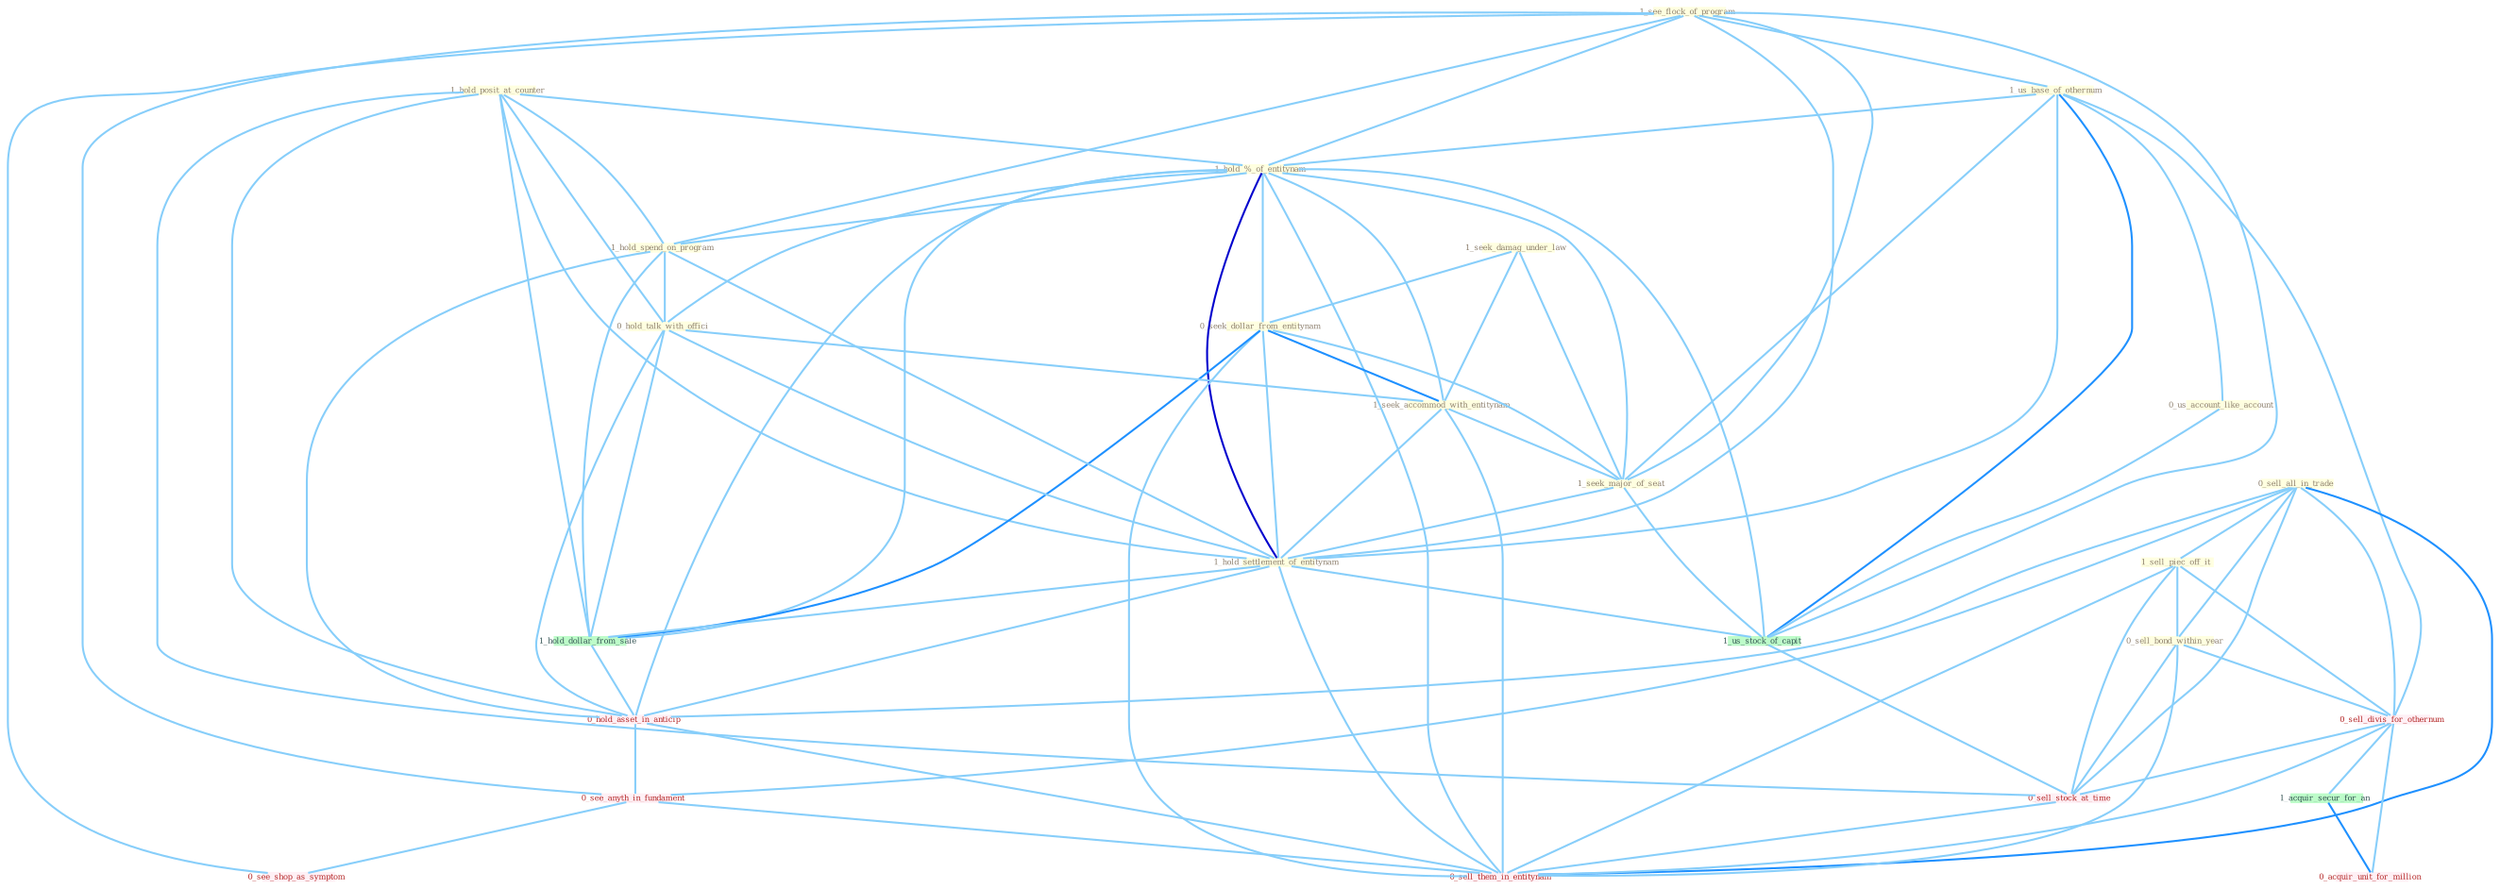 Graph G{ 
    node
    [shape=polygon,style=filled,width=.5,height=.06,color="#BDFCC9",fixedsize=true,fontsize=4,
    fontcolor="#2f4f4f"];
    {node
    [color="#ffffe0", fontcolor="#8b7d6b"] "1_see_flock_of_program " "1_us_base_of_othernum " "0_us_account_like_account " "0_sell_all_in_trade " "1_seek_damag_under_law " "1_hold_posit_at_counter " "1_sell_piec_off_it " "1_hold_%_of_entitynam " "0_sell_bond_within_year " "0_seek_dollar_from_entitynam " "1_hold_spend_on_program " "0_hold_talk_with_offici " "1_seek_accommod_with_entitynam " "1_seek_major_of_seat " "1_hold_settlement_of_entitynam "}
{node [color="#fff0f5", fontcolor="#b22222"] "0_sell_divis_for_othernum " "0_hold_asset_in_anticip " "0_sell_stock_at_time " "0_see_anyth_in_fundament " "0_acquir_unit_for_million " "0_see_shop_as_symptom " "0_sell_them_in_entitynam "}
edge [color="#B0E2FF"];

	"1_see_flock_of_program " -- "1_us_base_of_othernum " [w="1", color="#87cefa" ];
	"1_see_flock_of_program " -- "1_hold_%_of_entitynam " [w="1", color="#87cefa" ];
	"1_see_flock_of_program " -- "1_hold_spend_on_program " [w="1", color="#87cefa" ];
	"1_see_flock_of_program " -- "1_seek_major_of_seat " [w="1", color="#87cefa" ];
	"1_see_flock_of_program " -- "1_hold_settlement_of_entitynam " [w="1", color="#87cefa" ];
	"1_see_flock_of_program " -- "1_us_stock_of_capit " [w="1", color="#87cefa" ];
	"1_see_flock_of_program " -- "0_see_anyth_in_fundament " [w="1", color="#87cefa" ];
	"1_see_flock_of_program " -- "0_see_shop_as_symptom " [w="1", color="#87cefa" ];
	"1_us_base_of_othernum " -- "0_us_account_like_account " [w="1", color="#87cefa" ];
	"1_us_base_of_othernum " -- "1_hold_%_of_entitynam " [w="1", color="#87cefa" ];
	"1_us_base_of_othernum " -- "1_seek_major_of_seat " [w="1", color="#87cefa" ];
	"1_us_base_of_othernum " -- "1_hold_settlement_of_entitynam " [w="1", color="#87cefa" ];
	"1_us_base_of_othernum " -- "0_sell_divis_for_othernum " [w="1", color="#87cefa" ];
	"1_us_base_of_othernum " -- "1_us_stock_of_capit " [w="2", color="#1e90ff" , len=0.8];
	"0_us_account_like_account " -- "1_us_stock_of_capit " [w="1", color="#87cefa" ];
	"0_sell_all_in_trade " -- "1_sell_piec_off_it " [w="1", color="#87cefa" ];
	"0_sell_all_in_trade " -- "0_sell_bond_within_year " [w="1", color="#87cefa" ];
	"0_sell_all_in_trade " -- "0_sell_divis_for_othernum " [w="1", color="#87cefa" ];
	"0_sell_all_in_trade " -- "0_hold_asset_in_anticip " [w="1", color="#87cefa" ];
	"0_sell_all_in_trade " -- "0_sell_stock_at_time " [w="1", color="#87cefa" ];
	"0_sell_all_in_trade " -- "0_see_anyth_in_fundament " [w="1", color="#87cefa" ];
	"0_sell_all_in_trade " -- "0_sell_them_in_entitynam " [w="2", color="#1e90ff" , len=0.8];
	"1_seek_damag_under_law " -- "0_seek_dollar_from_entitynam " [w="1", color="#87cefa" ];
	"1_seek_damag_under_law " -- "1_seek_accommod_with_entitynam " [w="1", color="#87cefa" ];
	"1_seek_damag_under_law " -- "1_seek_major_of_seat " [w="1", color="#87cefa" ];
	"1_hold_posit_at_counter " -- "1_hold_%_of_entitynam " [w="1", color="#87cefa" ];
	"1_hold_posit_at_counter " -- "1_hold_spend_on_program " [w="1", color="#87cefa" ];
	"1_hold_posit_at_counter " -- "0_hold_talk_with_offici " [w="1", color="#87cefa" ];
	"1_hold_posit_at_counter " -- "1_hold_settlement_of_entitynam " [w="1", color="#87cefa" ];
	"1_hold_posit_at_counter " -- "1_hold_dollar_from_sale " [w="1", color="#87cefa" ];
	"1_hold_posit_at_counter " -- "0_hold_asset_in_anticip " [w="1", color="#87cefa" ];
	"1_hold_posit_at_counter " -- "0_sell_stock_at_time " [w="1", color="#87cefa" ];
	"1_sell_piec_off_it " -- "0_sell_bond_within_year " [w="1", color="#87cefa" ];
	"1_sell_piec_off_it " -- "0_sell_divis_for_othernum " [w="1", color="#87cefa" ];
	"1_sell_piec_off_it " -- "0_sell_stock_at_time " [w="1", color="#87cefa" ];
	"1_sell_piec_off_it " -- "0_sell_them_in_entitynam " [w="1", color="#87cefa" ];
	"1_hold_%_of_entitynam " -- "0_seek_dollar_from_entitynam " [w="1", color="#87cefa" ];
	"1_hold_%_of_entitynam " -- "1_hold_spend_on_program " [w="1", color="#87cefa" ];
	"1_hold_%_of_entitynam " -- "0_hold_talk_with_offici " [w="1", color="#87cefa" ];
	"1_hold_%_of_entitynam " -- "1_seek_accommod_with_entitynam " [w="1", color="#87cefa" ];
	"1_hold_%_of_entitynam " -- "1_seek_major_of_seat " [w="1", color="#87cefa" ];
	"1_hold_%_of_entitynam " -- "1_hold_settlement_of_entitynam " [w="3", color="#0000cd" , len=0.6];
	"1_hold_%_of_entitynam " -- "1_us_stock_of_capit " [w="1", color="#87cefa" ];
	"1_hold_%_of_entitynam " -- "1_hold_dollar_from_sale " [w="1", color="#87cefa" ];
	"1_hold_%_of_entitynam " -- "0_hold_asset_in_anticip " [w="1", color="#87cefa" ];
	"1_hold_%_of_entitynam " -- "0_sell_them_in_entitynam " [w="1", color="#87cefa" ];
	"0_sell_bond_within_year " -- "0_sell_divis_for_othernum " [w="1", color="#87cefa" ];
	"0_sell_bond_within_year " -- "0_sell_stock_at_time " [w="1", color="#87cefa" ];
	"0_sell_bond_within_year " -- "0_sell_them_in_entitynam " [w="1", color="#87cefa" ];
	"0_seek_dollar_from_entitynam " -- "1_seek_accommod_with_entitynam " [w="2", color="#1e90ff" , len=0.8];
	"0_seek_dollar_from_entitynam " -- "1_seek_major_of_seat " [w="1", color="#87cefa" ];
	"0_seek_dollar_from_entitynam " -- "1_hold_settlement_of_entitynam " [w="1", color="#87cefa" ];
	"0_seek_dollar_from_entitynam " -- "1_hold_dollar_from_sale " [w="2", color="#1e90ff" , len=0.8];
	"0_seek_dollar_from_entitynam " -- "0_sell_them_in_entitynam " [w="1", color="#87cefa" ];
	"1_hold_spend_on_program " -- "0_hold_talk_with_offici " [w="1", color="#87cefa" ];
	"1_hold_spend_on_program " -- "1_hold_settlement_of_entitynam " [w="1", color="#87cefa" ];
	"1_hold_spend_on_program " -- "1_hold_dollar_from_sale " [w="1", color="#87cefa" ];
	"1_hold_spend_on_program " -- "0_hold_asset_in_anticip " [w="1", color="#87cefa" ];
	"0_hold_talk_with_offici " -- "1_seek_accommod_with_entitynam " [w="1", color="#87cefa" ];
	"0_hold_talk_with_offici " -- "1_hold_settlement_of_entitynam " [w="1", color="#87cefa" ];
	"0_hold_talk_with_offici " -- "1_hold_dollar_from_sale " [w="1", color="#87cefa" ];
	"0_hold_talk_with_offici " -- "0_hold_asset_in_anticip " [w="1", color="#87cefa" ];
	"1_seek_accommod_with_entitynam " -- "1_seek_major_of_seat " [w="1", color="#87cefa" ];
	"1_seek_accommod_with_entitynam " -- "1_hold_settlement_of_entitynam " [w="1", color="#87cefa" ];
	"1_seek_accommod_with_entitynam " -- "0_sell_them_in_entitynam " [w="1", color="#87cefa" ];
	"1_seek_major_of_seat " -- "1_hold_settlement_of_entitynam " [w="1", color="#87cefa" ];
	"1_seek_major_of_seat " -- "1_us_stock_of_capit " [w="1", color="#87cefa" ];
	"1_hold_settlement_of_entitynam " -- "1_us_stock_of_capit " [w="1", color="#87cefa" ];
	"1_hold_settlement_of_entitynam " -- "1_hold_dollar_from_sale " [w="1", color="#87cefa" ];
	"1_hold_settlement_of_entitynam " -- "0_hold_asset_in_anticip " [w="1", color="#87cefa" ];
	"1_hold_settlement_of_entitynam " -- "0_sell_them_in_entitynam " [w="1", color="#87cefa" ];
	"0_sell_divis_for_othernum " -- "1_acquir_secur_for_an " [w="1", color="#87cefa" ];
	"0_sell_divis_for_othernum " -- "0_sell_stock_at_time " [w="1", color="#87cefa" ];
	"0_sell_divis_for_othernum " -- "0_acquir_unit_for_million " [w="1", color="#87cefa" ];
	"0_sell_divis_for_othernum " -- "0_sell_them_in_entitynam " [w="1", color="#87cefa" ];
	"1_acquir_secur_for_an " -- "0_acquir_unit_for_million " [w="2", color="#1e90ff" , len=0.8];
	"1_us_stock_of_capit " -- "0_sell_stock_at_time " [w="1", color="#87cefa" ];
	"1_hold_dollar_from_sale " -- "0_hold_asset_in_anticip " [w="1", color="#87cefa" ];
	"0_hold_asset_in_anticip " -- "0_see_anyth_in_fundament " [w="1", color="#87cefa" ];
	"0_hold_asset_in_anticip " -- "0_sell_them_in_entitynam " [w="1", color="#87cefa" ];
	"0_sell_stock_at_time " -- "0_sell_them_in_entitynam " [w="1", color="#87cefa" ];
	"0_see_anyth_in_fundament " -- "0_see_shop_as_symptom " [w="1", color="#87cefa" ];
	"0_see_anyth_in_fundament " -- "0_sell_them_in_entitynam " [w="1", color="#87cefa" ];
}